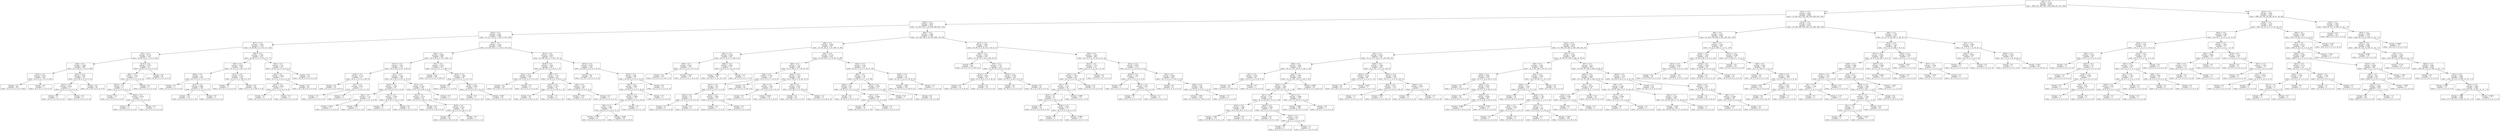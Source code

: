 digraph Tree {
node [shape=box] ;
0 [label="X[2] <= 0.5\nentropy = 3.169\nsamples = 8708\nvalue = [995, 957, 987, 981, 1000, 968, 935, 927, 958]"] ;
1 [label="X[11] <= 0.5\nentropy = 2.947\nsamples = 6606\nvalue = [0, 893, 823, 945, 308, 920, 894, 891, 932]"] ;
0 -> 1 [labeldistance=2.5, labelangle=45, headlabel="True"] ;
2 [label="X[20] <= 0.5\nentropy = 2.618\nsamples = 3631\nvalue = [0, 465, 437, 0, 43, 644, 606, 643, 793]"] ;
1 -> 2 ;
3 [label="X[23] <= 0.5\nentropy = 2.251\nsamples = 2269\nvalue = [0, 317, 279, 0, 7, 403, 0, 519, 744]"] ;
2 -> 3 ;
4 [label="X[17] <= 0.5\nentropy = 1.504\nsamples = 1175\nvalue = [0, 88, 86, 0, 4, 273, 0, 0, 724]"] ;
3 -> 4 ;
5 [label="X[5] <= 0.5\nentropy = 0.776\nsamples = 763\nvalue = [0, 60, 55, 0, 1, 0, 0, 0, 647]"] ;
4 -> 5 ;
6 [label="X[8] <= 0.5\nentropy = 0.388\nsamples = 696\nvalue = [0, 0, 50, 0, 1, 0, 0, 0, 645]"] ;
5 -> 6 ;
7 [label="X[14] <= 0.5\nentropy = 0.017\nsamples = 642\nvalue = [0, 0, 0, 0, 1, 0, 0, 0, 641]"] ;
6 -> 7 ;
8 [label="entropy = 0.0\nsamples = 641\nvalue = [0, 0, 0, 0, 0, 0, 0, 0, 641]"] ;
7 -> 8 ;
9 [label="entropy = 0.0\nsamples = 1\nvalue = [0, 0, 0, 0, 1, 0, 0, 0, 0]"] ;
7 -> 9 ;
10 [label="X[13] <= 0.5\nentropy = 0.381\nsamples = 54\nvalue = [0, 0, 50, 0, 0, 0, 0, 0, 4]"] ;
6 -> 10 ;
11 [label="X[21] <= 0.5\nentropy = 0.918\nsamples = 6\nvalue = [0, 0, 2, 0, 0, 0, 0, 0, 4]"] ;
10 -> 11 ;
12 [label="entropy = 0.0\nsamples = 4\nvalue = [0, 0, 0, 0, 0, 0, 0, 0, 4]"] ;
11 -> 12 ;
13 [label="entropy = 0.0\nsamples = 2\nvalue = [0, 0, 2, 0, 0, 0, 0, 0, 0]"] ;
11 -> 13 ;
14 [label="entropy = 0.0\nsamples = 48\nvalue = [0, 0, 48, 0, 0, 0, 0, 0, 0]"] ;
10 -> 14 ;
15 [label="X[13] <= 0.5\nentropy = 0.573\nsamples = 67\nvalue = [0, 60, 5, 0, 0, 0, 0, 0, 2]"] ;
5 -> 15 ;
16 [label="X[8] <= 0.5\nentropy = 1.436\nsamples = 9\nvalue = [0, 2, 5, 0, 0, 0, 0, 0, 2]"] ;
15 -> 16 ;
17 [label="X[22] <= 0.5\nentropy = 1.0\nsamples = 4\nvalue = [0, 2, 0, 0, 0, 0, 0, 0, 2]"] ;
16 -> 17 ;
18 [label="entropy = 0.0\nsamples = 1\nvalue = [0, 1, 0, 0, 0, 0, 0, 0, 0]"] ;
17 -> 18 ;
19 [label="X[24] <= 0.5\nentropy = 0.918\nsamples = 3\nvalue = [0, 1, 0, 0, 0, 0, 0, 0, 2]"] ;
17 -> 19 ;
20 [label="entropy = 0.0\nsamples = 2\nvalue = [0, 0, 0, 0, 0, 0, 0, 0, 2]"] ;
19 -> 20 ;
21 [label="entropy = 0.0\nsamples = 1\nvalue = [0, 1, 0, 0, 0, 0, 0, 0, 0]"] ;
19 -> 21 ;
22 [label="entropy = 0.0\nsamples = 5\nvalue = [0, 0, 5, 0, 0, 0, 0, 0, 0]"] ;
16 -> 22 ;
23 [label="entropy = 0.0\nsamples = 58\nvalue = [0, 58, 0, 0, 0, 0, 0, 0, 0]"] ;
15 -> 23 ;
24 [label="X[8] <= 0.5\nentropy = 1.442\nsamples = 412\nvalue = [0, 28, 31, 0, 3, 273, 0, 0, 77]"] ;
4 -> 24 ;
25 [label="X[0] <= 0.5\nentropy = 0.832\nsamples = 347\nvalue = [0, 0, 0, 0, 3, 267, 0, 0, 77]"] ;
24 -> 25 ;
26 [label="X[26] <= 0.5\nentropy = 1.0\nsamples = 154\nvalue = [0, 0, 0, 0, 0, 77, 0, 0, 77]"] ;
25 -> 26 ;
27 [label="entropy = 0.0\nsamples = 4\nvalue = [0, 0, 0, 0, 0, 4, 0, 0, 0]"] ;
26 -> 27 ;
28 [label="X[13] <= 0.5\nentropy = 0.999\nsamples = 150\nvalue = [0, 0, 0, 0, 0, 73, 0, 0, 77]"] ;
26 -> 28 ;
29 [label="entropy = 1.0\nsamples = 147\nvalue = [0, 0, 0, 0, 0, 73, 0, 0, 74]"] ;
28 -> 29 ;
30 [label="entropy = 0.0\nsamples = 3\nvalue = [0, 0, 0, 0, 0, 0, 0, 0, 3]"] ;
28 -> 30 ;
31 [label="X[13] <= 0.5\nentropy = 0.116\nsamples = 193\nvalue = [0, 0, 0, 0, 3, 190, 0, 0, 0]"] ;
25 -> 31 ;
32 [label="entropy = 0.0\nsamples = 3\nvalue = [0, 0, 0, 0, 3, 0, 0, 0, 0]"] ;
31 -> 32 ;
33 [label="entropy = 0.0\nsamples = 190\nvalue = [0, 0, 0, 0, 0, 190, 0, 0, 0]"] ;
31 -> 33 ;
34 [label="X[5] <= 0.5\nentropy = 1.35\nsamples = 65\nvalue = [0, 28, 31, 0, 0, 6, 0, 0, 0]"] ;
24 -> 34 ;
35 [label="X[4] <= 0.5\nentropy = 0.639\nsamples = 37\nvalue = [0, 0, 31, 0, 0, 6, 0, 0, 0]"] ;
34 -> 35 ;
36 [label="X[10] <= 0.5\nentropy = 0.918\nsamples = 9\nvalue = [0, 0, 3, 0, 0, 6, 0, 0, 0]"] ;
35 -> 36 ;
37 [label="entropy = 0.0\nsamples = 6\nvalue = [0, 0, 0, 0, 0, 6, 0, 0, 0]"] ;
36 -> 37 ;
38 [label="entropy = 0.0\nsamples = 3\nvalue = [0, 0, 3, 0, 0, 0, 0, 0, 0]"] ;
36 -> 38 ;
39 [label="entropy = 0.0\nsamples = 28\nvalue = [0, 0, 28, 0, 0, 0, 0, 0, 0]"] ;
35 -> 39 ;
40 [label="entropy = 0.0\nsamples = 28\nvalue = [0, 28, 0, 0, 0, 0, 0, 0, 0]"] ;
34 -> 40 ;
41 [label="X[5] <= 0.5\nentropy = 1.918\nsamples = 1094\nvalue = [0, 229, 193, 0, 3, 130, 0, 519, 20]"] ;
3 -> 41 ;
42 [label="X[6] <= 0.5\nentropy = 0.986\nsamples = 582\nvalue = [0, 0, 26, 0, 0, 74, 0, 465, 17]"] ;
41 -> 42 ;
43 [label="X[17] <= 0.5\nentropy = 1.451\nsamples = 175\nvalue = [0, 0, 26, 0, 0, 67, 0, 82, 0]"] ;
42 -> 43 ;
44 [label="X[16] <= 0.5\nentropy = 0.112\nsamples = 67\nvalue = [0, 0, 1, 0, 0, 0, 0, 66, 0]"] ;
43 -> 44 ;
45 [label="entropy = 0.0\nsamples = 63\nvalue = [0, 0, 0, 0, 0, 0, 0, 63, 0]"] ;
44 -> 45 ;
46 [label="X[1] <= 0.5\nentropy = 0.811\nsamples = 4\nvalue = [0, 0, 1, 0, 0, 0, 0, 3, 0]"] ;
44 -> 46 ;
47 [label="entropy = 0.0\nsamples = 1\nvalue = [0, 0, 1, 0, 0, 0, 0, 0, 0]"] ;
46 -> 47 ;
48 [label="entropy = 0.0\nsamples = 3\nvalue = [0, 0, 0, 0, 0, 0, 0, 3, 0]"] ;
46 -> 48 ;
49 [label="X[7] <= 0.5\nentropy = 1.324\nsamples = 108\nvalue = [0, 0, 25, 0, 0, 67, 0, 16, 0]"] ;
43 -> 49 ;
50 [label="X[19] <= 0.5\nentropy = 1.225\nsamples = 40\nvalue = [0, 0, 25, 0, 0, 3, 0, 12, 0]"] ;
49 -> 50 ;
51 [label="X[9] <= 0.5\nentropy = 1.14\nsamples = 13\nvalue = [0, 0, 1, 0, 0, 3, 0, 9, 0]"] ;
50 -> 51 ;
52 [label="entropy = 0.918\nsamples = 9\nvalue = [0, 0, 0, 0, 0, 3, 0, 6, 0]"] ;
51 -> 52 ;
53 [label="entropy = 0.811\nsamples = 4\nvalue = [0, 0, 1, 0, 0, 0, 0, 3, 0]"] ;
51 -> 53 ;
54 [label="X[1] <= 0.5\nentropy = 0.503\nsamples = 27\nvalue = [0, 0, 24, 0, 0, 0, 0, 3, 0]"] ;
50 -> 54 ;
55 [label="entropy = 1.0\nsamples = 6\nvalue = [0, 0, 3, 0, 0, 0, 0, 3, 0]"] ;
54 -> 55 ;
56 [label="entropy = 0.0\nsamples = 21\nvalue = [0, 0, 21, 0, 0, 0, 0, 0, 0]"] ;
54 -> 56 ;
57 [label="X[1] <= 0.5\nentropy = 0.323\nsamples = 68\nvalue = [0, 0, 0, 0, 0, 64, 0, 4, 0]"] ;
49 -> 57 ;
58 [label="X[3] <= 0.5\nentropy = 0.115\nsamples = 65\nvalue = [0, 0, 0, 0, 0, 64, 0, 1, 0]"] ;
57 -> 58 ;
59 [label="entropy = 0.0\nsamples = 36\nvalue = [0, 0, 0, 0, 0, 36, 0, 0, 0]"] ;
58 -> 59 ;
60 [label="X[25] <= 0.5\nentropy = 0.216\nsamples = 29\nvalue = [0, 0, 0, 0, 0, 28, 0, 1, 0]"] ;
58 -> 60 ;
61 [label="entropy = 0.0\nsamples = 28\nvalue = [0, 0, 0, 0, 0, 28, 0, 0, 0]"] ;
60 -> 61 ;
62 [label="entropy = 0.0\nsamples = 1\nvalue = [0, 0, 0, 0, 0, 0, 0, 1, 0]"] ;
60 -> 62 ;
63 [label="entropy = 0.0\nsamples = 3\nvalue = [0, 0, 0, 0, 0, 0, 0, 3, 0]"] ;
57 -> 63 ;
64 [label="X[1] <= 0.5\nentropy = 0.375\nsamples = 407\nvalue = [0, 0, 0, 0, 0, 7, 0, 383, 17]"] ;
42 -> 64 ;
65 [label="entropy = 0.0\nsamples = 369\nvalue = [0, 0, 0, 0, 0, 0, 0, 369, 0]"] ;
64 -> 65 ;
66 [label="X[16] <= 0.5\nentropy = 1.499\nsamples = 38\nvalue = [0, 0, 0, 0, 0, 7, 0, 14, 17]"] ;
64 -> 66 ;
67 [label="entropy = 0.0\nsamples = 7\nvalue = [0, 0, 0, 0, 0, 7, 0, 0, 0]"] ;
66 -> 67 ;
68 [label="X[26] <= 0.5\nentropy = 0.993\nsamples = 31\nvalue = [0, 0, 0, 0, 0, 0, 0, 14, 17]"] ;
66 -> 68 ;
69 [label="entropy = 0.0\nsamples = 3\nvalue = [0, 0, 0, 0, 0, 0, 0, 3, 0]"] ;
68 -> 69 ;
70 [label="entropy = 0.967\nsamples = 28\nvalue = [0, 0, 0, 0, 0, 0, 0, 11, 17]"] ;
68 -> 70 ;
71 [label="X[12] <= 0.5\nentropy = 1.825\nsamples = 512\nvalue = [0, 229, 167, 0, 3, 56, 0, 54, 3]"] ;
41 -> 71 ;
72 [label="X[18] <= 0.5\nentropy = 1.349\nsamples = 250\nvalue = [0, 20, 167, 0, 3, 56, 0, 1, 3]"] ;
71 -> 72 ;
73 [label="X[14] <= 0.5\nentropy = 0.128\nsamples = 170\nvalue = [0, 0, 167, 0, 3, 0, 0, 0, 0]"] ;
72 -> 73 ;
74 [label="entropy = 0.0\nsamples = 167\nvalue = [0, 0, 167, 0, 0, 0, 0, 0, 0]"] ;
73 -> 74 ;
75 [label="entropy = 0.0\nsamples = 3\nvalue = [0, 0, 0, 0, 3, 0, 0, 0, 0]"] ;
73 -> 75 ;
76 [label="X[8] <= 0.5\nentropy = 1.117\nsamples = 80\nvalue = [0, 20, 0, 0, 0, 56, 0, 1, 3]"] ;
72 -> 76 ;
77 [label="X[15] <= 0.5\nentropy = 0.274\nsamples = 52\nvalue = [0, 1, 0, 0, 0, 50, 0, 1, 0]"] ;
76 -> 77 ;
78 [label="entropy = 0.0\nsamples = 50\nvalue = [0, 0, 0, 0, 0, 50, 0, 0, 0]"] ;
77 -> 78 ;
79 [label="entropy = 1.0\nsamples = 2\nvalue = [0, 1, 0, 0, 0, 0, 0, 1, 0]"] ;
77 -> 79 ;
80 [label="X[9] <= 0.5\nentropy = 1.201\nsamples = 28\nvalue = [0, 19, 0, 0, 0, 6, 0, 0, 3]"] ;
76 -> 80 ;
81 [label="entropy = 0.795\nsamples = 25\nvalue = [0, 19, 0, 0, 0, 6, 0, 0, 0]"] ;
80 -> 81 ;
82 [label="entropy = 0.0\nsamples = 3\nvalue = [0, 0, 0, 0, 0, 0, 0, 0, 3]"] ;
80 -> 82 ;
83 [label="X[19] <= 0.5\nentropy = 0.726\nsamples = 262\nvalue = [0, 209, 0, 0, 0, 0, 0, 53, 0]"] ;
71 -> 83 ;
84 [label="entropy = 0.0\nsamples = 167\nvalue = [0, 167, 0, 0, 0, 0, 0, 0, 0]"] ;
83 -> 84 ;
85 [label="X[15] <= 0.5\nentropy = 0.99\nsamples = 95\nvalue = [0, 42, 0, 0, 0, 0, 0, 53, 0]"] ;
83 -> 85 ;
86 [label="X[0] <= 0.5\nentropy = 0.987\nsamples = 74\nvalue = [0, 42, 0, 0, 0, 0, 0, 32, 0]"] ;
85 -> 86 ;
87 [label="X[25] <= 0.5\nentropy = 0.993\nsamples = 71\nvalue = [0, 39, 0, 0, 0, 0, 0, 32, 0]"] ;
86 -> 87 ;
88 [label="X[6] <= 0.5\nentropy = 0.991\nsamples = 70\nvalue = [0, 39, 0, 0, 0, 0, 0, 31, 0]"] ;
87 -> 88 ;
89 [label="entropy = 0.918\nsamples = 6\nvalue = [0, 4, 0, 0, 0, 0, 0, 2, 0]"] ;
88 -> 89 ;
90 [label="entropy = 0.994\nsamples = 64\nvalue = [0, 35, 0, 0, 0, 0, 0, 29, 0]"] ;
88 -> 90 ;
91 [label="entropy = 0.0\nsamples = 1\nvalue = [0, 0, 0, 0, 0, 0, 0, 1, 0]"] ;
87 -> 91 ;
92 [label="entropy = 0.0\nsamples = 3\nvalue = [0, 3, 0, 0, 0, 0, 0, 0, 0]"] ;
86 -> 92 ;
93 [label="entropy = 0.0\nsamples = 21\nvalue = [0, 0, 0, 0, 0, 0, 0, 21, 0]"] ;
85 -> 93 ;
94 [label="X[0] <= 0.5\nentropy = 2.296\nsamples = 1362\nvalue = [0, 148, 158, 0, 36, 241, 606, 124, 49]"] ;
2 -> 94 ;
95 [label="X[9] <= 0.5\nentropy = 1.848\nsamples = 821\nvalue = [0, 59, 125, 0, 0, 27, 488, 73, 49]"] ;
94 -> 95 ;
96 [label="X[21] <= 0.5\nentropy = 0.206\nsamples = 403\nvalue = [0, 0, 0, 0, 0, 13, 390, 0, 0]"] ;
95 -> 96 ;
97 [label="X[6] <= 0.5\nentropy = 0.027\nsamples = 372\nvalue = [0, 0, 0, 0, 0, 1, 371, 0, 0]"] ;
96 -> 97 ;
98 [label="entropy = 0.0\nsamples = 337\nvalue = [0, 0, 0, 0, 0, 0, 337, 0, 0]"] ;
97 -> 98 ;
99 [label="entropy = 0.187\nsamples = 35\nvalue = [0, 0, 0, 0, 0, 1, 34, 0, 0]"] ;
97 -> 99 ;
100 [label="X[26] <= 0.5\nentropy = 0.963\nsamples = 31\nvalue = [0, 0, 0, 0, 0, 12, 19, 0, 0]"] ;
96 -> 100 ;
101 [label="entropy = 0.985\nsamples = 28\nvalue = [0, 0, 0, 0, 0, 12, 16, 0, 0]"] ;
100 -> 101 ;
102 [label="entropy = 0.0\nsamples = 3\nvalue = [0, 0, 0, 0, 0, 0, 3, 0, 0]"] ;
100 -> 102 ;
103 [label="X[5] <= 0.5\nentropy = 2.376\nsamples = 418\nvalue = [0, 59, 125, 0, 0, 14, 98, 73, 49]"] ;
95 -> 103 ;
104 [label="X[8] <= 0.5\nentropy = 1.727\nsamples = 206\nvalue = [0, 0, 108, 0, 0, 7, 59, 22, 10]"] ;
103 -> 104 ;
105 [label="X[6] <= 0.5\nentropy = 1.709\nsamples = 42\nvalue = [0, 0, 0, 0, 0, 7, 23, 6, 6]"] ;
104 -> 105 ;
106 [label="X[17] <= 0.5\nentropy = 1.94\nsamples = 22\nvalue = [0, 0, 0, 0, 0, 7, 3, 6, 6]"] ;
105 -> 106 ;
107 [label="X[22] <= 0.5\nentropy = 1.0\nsamples = 12\nvalue = [0, 0, 0, 0, 0, 0, 0, 6, 6]"] ;
106 -> 107 ;
108 [label="entropy = 0.0\nsamples = 6\nvalue = [0, 0, 0, 0, 0, 0, 0, 6, 0]"] ;
107 -> 108 ;
109 [label="entropy = 0.0\nsamples = 6\nvalue = [0, 0, 0, 0, 0, 0, 0, 0, 6]"] ;
107 -> 109 ;
110 [label="X[23] <= 0.5\nentropy = 0.881\nsamples = 10\nvalue = [0, 0, 0, 0, 0, 7, 3, 0, 0]"] ;
106 -> 110 ;
111 [label="entropy = 0.0\nsamples = 7\nvalue = [0, 0, 0, 0, 0, 7, 0, 0, 0]"] ;
110 -> 111 ;
112 [label="entropy = 0.0\nsamples = 3\nvalue = [0, 0, 0, 0, 0, 0, 3, 0, 0]"] ;
110 -> 112 ;
113 [label="entropy = 0.0\nsamples = 20\nvalue = [0, 0, 0, 0, 0, 0, 20, 0, 0]"] ;
105 -> 113 ;
114 [label="X[12] <= 0.5\nentropy = 1.335\nsamples = 164\nvalue = [0, 0, 108, 0, 0, 0, 36, 16, 4]"] ;
104 -> 114 ;
115 [label="X[4] <= 0.5\nentropy = 1.391\nsamples = 29\nvalue = [0, 0, 9, 0, 0, 0, 0, 16, 4]"] ;
114 -> 115 ;
116 [label="entropy = 0.0\nsamples = 4\nvalue = [0, 0, 0, 0, 0, 0, 0, 0, 4]"] ;
115 -> 116 ;
117 [label="entropy = 0.943\nsamples = 25\nvalue = [0, 0, 9, 0, 0, 0, 0, 16, 0]"] ;
115 -> 117 ;
118 [label="X[3] <= 0.5\nentropy = 0.837\nsamples = 135\nvalue = [0, 0, 99, 0, 0, 0, 36, 0, 0]"] ;
114 -> 118 ;
119 [label="entropy = 0.0\nsamples = 64\nvalue = [0, 0, 64, 0, 0, 0, 0, 0, 0]"] ;
118 -> 119 ;
120 [label="entropy = 1.0\nsamples = 71\nvalue = [0, 0, 35, 0, 0, 0, 36, 0, 0]"] ;
118 -> 120 ;
121 [label="X[16] <= 0.5\nentropy = 2.361\nsamples = 212\nvalue = [0, 59, 17, 0, 0, 7, 39, 51, 39]"] ;
103 -> 121 ;
122 [label="X[8] <= 0.5\nentropy = 1.34\nsamples = 75\nvalue = [0, 29, 0, 0, 0, 7, 0, 0, 39]"] ;
121 -> 122 ;
123 [label="X[26] <= 0.5\nentropy = 0.91\nsamples = 43\nvalue = [0, 29, 0, 0, 0, 0, 0, 0, 14]"] ;
122 -> 123 ;
124 [label="entropy = 0.0\nsamples = 16\nvalue = [0, 16, 0, 0, 0, 0, 0, 0, 0]"] ;
123 -> 124 ;
125 [label="X[7] <= 0.5\nentropy = 0.999\nsamples = 27\nvalue = [0, 13, 0, 0, 0, 0, 0, 0, 14]"] ;
123 -> 125 ;
126 [label="entropy = 0.0\nsamples = 14\nvalue = [0, 0, 0, 0, 0, 0, 0, 0, 14]"] ;
125 -> 126 ;
127 [label="entropy = 0.0\nsamples = 13\nvalue = [0, 13, 0, 0, 0, 0, 0, 0, 0]"] ;
125 -> 127 ;
128 [label="X[13] <= 0.5\nentropy = 0.758\nsamples = 32\nvalue = [0, 0, 0, 0, 0, 7, 0, 0, 25]"] ;
122 -> 128 ;
129 [label="entropy = 0.0\nsamples = 7\nvalue = [0, 0, 0, 0, 0, 7, 0, 0, 0]"] ;
128 -> 129 ;
130 [label="entropy = 0.0\nsamples = 25\nvalue = [0, 0, 0, 0, 0, 0, 0, 0, 25]"] ;
128 -> 130 ;
131 [label="X[25] <= 0.5\nentropy = 1.9\nsamples = 137\nvalue = [0, 30, 17, 0, 0, 0, 39, 51, 0]"] ;
121 -> 131 ;
132 [label="entropy = 1.892\nsamples = 136\nvalue = [0, 30, 16, 0, 0, 0, 39, 51, 0]"] ;
131 -> 132 ;
133 [label="entropy = 0.0\nsamples = 1\nvalue = [0, 0, 1, 0, 0, 0, 0, 0, 0]"] ;
131 -> 133 ;
134 [label="X[17] <= 0.5\nentropy = 2.264\nsamples = 541\nvalue = [0, 89, 33, 0, 36, 214, 118, 51, 0]"] ;
94 -> 134 ;
135 [label="X[8] <= 0.5\nentropy = 1.979\nsamples = 255\nvalue = [0, 76, 16, 0, 24, 0, 109, 30, 0]"] ;
134 -> 135 ;
136 [label="entropy = 0.0\nsamples = 109\nvalue = [0, 0, 0, 0, 0, 0, 109, 0, 0]"] ;
135 -> 136 ;
137 [label="X[5] <= 0.5\nentropy = 1.737\nsamples = 146\nvalue = [0, 76, 16, 0, 24, 0, 0, 30, 0]"] ;
135 -> 137 ;
138 [label="X[12] <= 0.5\nentropy = 0.932\nsamples = 46\nvalue = [0, 0, 16, 0, 0, 0, 0, 30, 0]"] ;
137 -> 138 ;
139 [label="entropy = 0.0\nsamples = 30\nvalue = [0, 0, 0, 0, 0, 0, 0, 30, 0]"] ;
138 -> 139 ;
140 [label="entropy = 0.0\nsamples = 16\nvalue = [0, 0, 16, 0, 0, 0, 0, 0, 0]"] ;
138 -> 140 ;
141 [label="X[14] <= 0.5\nentropy = 0.795\nsamples = 100\nvalue = [0, 76, 0, 0, 24, 0, 0, 0, 0]"] ;
137 -> 141 ;
142 [label="entropy = 0.0\nsamples = 76\nvalue = [0, 76, 0, 0, 0, 0, 0, 0, 0]"] ;
141 -> 142 ;
143 [label="entropy = 0.0\nsamples = 24\nvalue = [0, 0, 0, 0, 24, 0, 0, 0, 0]"] ;
141 -> 143 ;
144 [label="X[8] <= 0.5\nentropy = 1.383\nsamples = 286\nvalue = [0, 13, 17, 0, 12, 214, 9, 21, 0]"] ;
134 -> 144 ;
145 [label="X[14] <= 0.5\nentropy = 1.733\nsamples = 74\nvalue = [0, 0, 0, 0, 10, 36, 7, 21, 0]"] ;
144 -> 145 ;
146 [label="X[5] <= 0.5\nentropy = 1.344\nsamples = 64\nvalue = [0, 0, 0, 0, 0, 36, 7, 21, 0]"] ;
145 -> 146 ;
147 [label="X[3] <= 0.5\nentropy = 1.135\nsamples = 50\nvalue = [0, 0, 0, 0, 0, 36, 7, 7, 0]"] ;
146 -> 147 ;
148 [label="X[23] <= 0.5\nentropy = 0.7\nsamples = 37\nvalue = [0, 0, 0, 0, 0, 30, 0, 7, 0]"] ;
147 -> 148 ;
149 [label="entropy = 0.0\nsamples = 20\nvalue = [0, 0, 0, 0, 0, 20, 0, 0, 0]"] ;
148 -> 149 ;
150 [label="X[26] <= 0.5\nentropy = 0.977\nsamples = 17\nvalue = [0, 0, 0, 0, 0, 10, 0, 7, 0]"] ;
148 -> 150 ;
151 [label="entropy = 0.0\nsamples = 4\nvalue = [0, 0, 0, 0, 0, 4, 0, 0, 0]"] ;
150 -> 151 ;
152 [label="entropy = 0.996\nsamples = 13\nvalue = [0, 0, 0, 0, 0, 6, 0, 7, 0]"] ;
150 -> 152 ;
153 [label="entropy = 0.996\nsamples = 13\nvalue = [0, 0, 0, 0, 0, 6, 7, 0, 0]"] ;
147 -> 153 ;
154 [label="entropy = 0.0\nsamples = 14\nvalue = [0, 0, 0, 0, 0, 0, 0, 14, 0]"] ;
146 -> 154 ;
155 [label="entropy = 0.0\nsamples = 10\nvalue = [0, 0, 0, 0, 10, 0, 0, 0, 0]"] ;
145 -> 155 ;
156 [label="X[13] <= 0.5\nentropy = 0.878\nsamples = 212\nvalue = [0, 13, 17, 0, 2, 178, 2, 0, 0]"] ;
144 -> 156 ;
157 [label="X[25] <= 0.5\nentropy = 1.557\nsamples = 7\nvalue = [0, 0, 3, 0, 2, 0, 2, 0, 0]"] ;
156 -> 157 ;
158 [label="entropy = 0.0\nsamples = 2\nvalue = [0, 0, 0, 0, 2, 0, 0, 0, 0]"] ;
157 -> 158 ;
159 [label="X[12] <= 0.5\nentropy = 0.971\nsamples = 5\nvalue = [0, 0, 3, 0, 0, 0, 2, 0, 0]"] ;
157 -> 159 ;
160 [label="entropy = 0.0\nsamples = 1\nvalue = [0, 0, 1, 0, 0, 0, 0, 0, 0]"] ;
159 -> 160 ;
161 [label="entropy = 1.0\nsamples = 4\nvalue = [0, 0, 2, 0, 0, 0, 2, 0, 0]"] ;
159 -> 161 ;
162 [label="X[5] <= 0.5\nentropy = 0.694\nsamples = 205\nvalue = [0, 13, 14, 0, 0, 178, 0, 0, 0]"] ;
156 -> 162 ;
163 [label="entropy = 0.0\nsamples = 41\nvalue = [0, 0, 0, 0, 0, 41, 0, 0, 0]"] ;
162 -> 163 ;
164 [label="X[24] <= 0.5\nentropy = 0.81\nsamples = 164\nvalue = [0, 13, 14, 0, 0, 137, 0, 0, 0]"] ;
162 -> 164 ;
165 [label="entropy = 0.796\nsamples = 162\nvalue = [0, 13, 13, 0, 0, 136, 0, 0, 0]"] ;
164 -> 165 ;
166 [label="entropy = 1.0\nsamples = 2\nvalue = [0, 0, 1, 0, 0, 1, 0, 0, 0]"] ;
164 -> 166 ;
167 [label="X[14] <= 0.5\nentropy = 2.771\nsamples = 2975\nvalue = [0, 428, 386, 945, 265, 276, 288, 248, 139]"] ;
1 -> 167 ;
168 [label="X[6] <= 0.5\nentropy = 2.551\nsamples = 2565\nvalue = [0, 418, 374, 909, 0, 265, 240, 223, 136]"] ;
167 -> 168 ;
169 [label="X[12] <= 0.5\nentropy = 2.554\nsamples = 2013\nvalue = [0, 396, 374, 529, 0, 264, 240, 192, 18]"] ;
168 -> 169 ;
170 [label="X[4] <= 0.5\nentropy = 2.225\nsamples = 746\nvalue = [0, 41, 277, 145, 0, 0, 159, 106, 18]"] ;
169 -> 170 ;
171 [label="X[8] <= 0.5\nentropy = 1.994\nsamples = 562\nvalue = [0, 41, 219, 138, 0, 0, 144, 2, 18]"] ;
170 -> 171 ;
172 [label="X[1] <= 0.5\nentropy = 0.197\nsamples = 98\nvalue = [0, 0, 0, 3, 0, 0, 95, 0, 0]"] ;
171 -> 172 ;
173 [label="entropy = 0.0\nsamples = 95\nvalue = [0, 0, 0, 0, 0, 0, 95, 0, 0]"] ;
172 -> 173 ;
174 [label="entropy = 0.0\nsamples = 3\nvalue = [0, 0, 0, 3, 0, 0, 0, 0, 0]"] ;
172 -> 174 ;
175 [label="X[22] <= 0.5\nentropy = 1.897\nsamples = 464\nvalue = [0, 41, 219, 135, 0, 0, 49, 2, 18]"] ;
171 -> 175 ;
176 [label="X[16] <= 0.5\nentropy = 1.546\nsamples = 400\nvalue = [0, 5, 219, 135, 0, 0, 21, 2, 18]"] ;
175 -> 176 ;
177 [label="X[1] <= 0.5\nentropy = 1.755\nsamples = 213\nvalue = [0, 5, 122, 45, 0, 0, 21, 2, 18]"] ;
176 -> 177 ;
178 [label="X[19] <= 0.5\nentropy = 1.584\nsamples = 195\nvalue = [0, 5, 119, 44, 0, 0, 21, 2, 4]"] ;
177 -> 178 ;
179 [label="entropy = 1.687\nsamples = 173\nvalue = [0, 5, 97, 44, 0, 0, 21, 2, 4]"] ;
178 -> 179 ;
180 [label="entropy = 0.0\nsamples = 22\nvalue = [0, 0, 22, 0, 0, 0, 0, 0, 0]"] ;
178 -> 180 ;
181 [label="X[24] <= 0.5\nentropy = 0.944\nsamples = 18\nvalue = [0, 0, 3, 1, 0, 0, 0, 0, 14]"] ;
177 -> 181 ;
182 [label="entropy = 0.0\nsamples = 14\nvalue = [0, 0, 0, 0, 0, 0, 0, 0, 14]"] ;
181 -> 182 ;
183 [label="X[23] <= 0.5\nentropy = 0.811\nsamples = 4\nvalue = [0, 0, 3, 1, 0, 0, 0, 0, 0]"] ;
181 -> 183 ;
184 [label="entropy = 0.0\nsamples = 2\nvalue = [0, 0, 2, 0, 0, 0, 0, 0, 0]"] ;
183 -> 184 ;
185 [label="entropy = 1.0\nsamples = 2\nvalue = [0, 0, 1, 1, 0, 0, 0, 0, 0]"] ;
183 -> 185 ;
186 [label="X[3] <= 0.5\nentropy = 0.999\nsamples = 187\nvalue = [0, 0, 97, 90, 0, 0, 0, 0, 0]"] ;
176 -> 186 ;
187 [label="entropy = 0.996\nsamples = 180\nvalue = [0, 0, 97, 83, 0, 0, 0, 0, 0]"] ;
186 -> 187 ;
188 [label="entropy = 0.0\nsamples = 7\nvalue = [0, 0, 0, 7, 0, 0, 0, 0, 0]"] ;
186 -> 188 ;
189 [label="entropy = 0.989\nsamples = 64\nvalue = [0, 36, 0, 0, 0, 0, 28, 0, 0]"] ;
175 -> 189 ;
190 [label="X[20] <= 0.5\nentropy = 1.465\nsamples = 184\nvalue = [0, 0, 58, 7, 0, 0, 15, 104, 0]"] ;
170 -> 190 ;
191 [label="X[24] <= 0.5\nentropy = 0.126\nsamples = 58\nvalue = [0, 0, 57, 0, 0, 0, 0, 1, 0]"] ;
190 -> 191 ;
192 [label="entropy = 0.0\nsamples = 55\nvalue = [0, 0, 55, 0, 0, 0, 0, 0, 0]"] ;
191 -> 192 ;
193 [label="entropy = 0.918\nsamples = 3\nvalue = [0, 0, 2, 0, 0, 0, 0, 1, 0]"] ;
191 -> 193 ;
194 [label="X[21] <= 0.5\nentropy = 0.89\nsamples = 126\nvalue = [0, 0, 1, 7, 0, 0, 15, 103, 0]"] ;
190 -> 194 ;
195 [label="X[26] <= 0.5\nentropy = 0.737\nsamples = 119\nvalue = [0, 0, 1, 6, 0, 0, 9, 103, 0]"] ;
194 -> 195 ;
196 [label="entropy = 1.0\nsamples = 2\nvalue = [0, 0, 1, 0, 0, 0, 0, 1, 0]"] ;
195 -> 196 ;
197 [label="entropy = 0.677\nsamples = 117\nvalue = [0, 0, 0, 6, 0, 0, 9, 102, 0]"] ;
195 -> 197 ;
198 [label="X[24] <= 0.5\nentropy = 0.592\nsamples = 7\nvalue = [0, 0, 0, 1, 0, 0, 6, 0, 0]"] ;
194 -> 198 ;
199 [label="entropy = 0.0\nsamples = 6\nvalue = [0, 0, 0, 0, 0, 0, 6, 0, 0]"] ;
198 -> 199 ;
200 [label="entropy = 0.0\nsamples = 1\nvalue = [0, 0, 0, 1, 0, 0, 0, 0, 0]"] ;
198 -> 200 ;
201 [label="X[23] <= 0.5\nentropy = 2.309\nsamples = 1267\nvalue = [0, 355, 97, 384, 0, 264, 81, 86, 0]"] ;
169 -> 201 ;
202 [label="X[8] <= 0.5\nentropy = 1.816\nsamples = 308\nvalue = [0, 0, 44, 148, 0, 59, 57, 0, 0]"] ;
201 -> 202 ;
203 [label="X[22] <= 0.5\nentropy = 0.983\nsamples = 137\nvalue = [0, 0, 0, 79, 0, 58, 0, 0, 0]"] ;
202 -> 203 ;
204 [label="entropy = 0.0\nsamples = 22\nvalue = [0, 0, 0, 0, 0, 22, 0, 0, 0]"] ;
203 -> 204 ;
205 [label="X[26] <= 0.5\nentropy = 0.897\nsamples = 115\nvalue = [0, 0, 0, 79, 0, 36, 0, 0, 0]"] ;
203 -> 205 ;
206 [label="entropy = 0.0\nsamples = 29\nvalue = [0, 0, 0, 29, 0, 0, 0, 0, 0]"] ;
205 -> 206 ;
207 [label="X[20] <= 0.5\nentropy = 0.981\nsamples = 86\nvalue = [0, 0, 0, 50, 0, 36, 0, 0, 0]"] ;
205 -> 207 ;
208 [label="entropy = 0.985\nsamples = 77\nvalue = [0, 0, 0, 44, 0, 33, 0, 0, 0]"] ;
207 -> 208 ;
209 [label="entropy = 0.918\nsamples = 9\nvalue = [0, 0, 0, 6, 0, 3, 0, 0, 0]"] ;
207 -> 209 ;
210 [label="X[4] <= 0.5\nentropy = 1.604\nsamples = 171\nvalue = [0, 0, 44, 69, 0, 1, 57, 0, 0]"] ;
202 -> 210 ;
211 [label="X[20] <= 0.5\nentropy = 1.314\nsamples = 135\nvalue = [0, 0, 8, 69, 0, 1, 57, 0, 0]"] ;
210 -> 211 ;
212 [label="entropy = 0.0\nsamples = 28\nvalue = [0, 0, 0, 28, 0, 0, 0, 0, 0]"] ;
211 -> 212 ;
213 [label="X[26] <= 0.5\nentropy = 1.357\nsamples = 107\nvalue = [0, 0, 8, 41, 0, 1, 57, 0, 0]"] ;
211 -> 213 ;
214 [label="X[0] <= 0.5\nentropy = 0.918\nsamples = 3\nvalue = [0, 0, 0, 0, 0, 1, 2, 0, 0]"] ;
213 -> 214 ;
215 [label="entropy = 0.0\nsamples = 1\nvalue = [0, 0, 0, 0, 0, 1, 0, 0, 0]"] ;
214 -> 215 ;
216 [label="entropy = 0.0\nsamples = 2\nvalue = [0, 0, 0, 0, 0, 0, 2, 0, 0]"] ;
214 -> 216 ;
217 [label="X[3] <= 0.5\nentropy = 1.3\nsamples = 104\nvalue = [0, 0, 8, 41, 0, 0, 55, 0, 0]"] ;
213 -> 217 ;
218 [label="entropy = 0.0\nsamples = 2\nvalue = [0, 0, 2, 0, 0, 0, 0, 0, 0]"] ;
217 -> 218 ;
219 [label="entropy = 1.249\nsamples = 102\nvalue = [0, 0, 6, 41, 0, 0, 55, 0, 0]"] ;
217 -> 219 ;
220 [label="entropy = 0.0\nsamples = 36\nvalue = [0, 0, 36, 0, 0, 0, 0, 0, 0]"] ;
210 -> 220 ;
221 [label="X[7] <= 0.5\nentropy = 2.18\nsamples = 959\nvalue = [0, 355, 53, 236, 0, 205, 24, 86, 0]"] ;
201 -> 221 ;
222 [label="X[20] <= 0.5\nentropy = 2.294\nsamples = 642\nvalue = [0, 121, 53, 198, 0, 184, 24, 62, 0]"] ;
221 -> 222 ;
223 [label="X[1] <= 0.5\nentropy = 0.974\nsamples = 44\nvalue = [0, 3, 0, 34, 0, 7, 0, 0, 0]"] ;
222 -> 223 ;
224 [label="X[16] <= 0.5\nentropy = 0.881\nsamples = 10\nvalue = [0, 3, 0, 0, 0, 7, 0, 0, 0]"] ;
223 -> 224 ;
225 [label="entropy = 0.0\nsamples = 7\nvalue = [0, 0, 0, 0, 0, 7, 0, 0, 0]"] ;
224 -> 225 ;
226 [label="entropy = 0.0\nsamples = 3\nvalue = [0, 3, 0, 0, 0, 0, 0, 0, 0]"] ;
224 -> 226 ;
227 [label="entropy = 0.0\nsamples = 34\nvalue = [0, 0, 0, 34, 0, 0, 0, 0, 0]"] ;
223 -> 227 ;
228 [label="X[5] <= 0.5\nentropy = 2.329\nsamples = 598\nvalue = [0, 118, 53, 164, 0, 177, 24, 62, 0]"] ;
222 -> 228 ;
229 [label="X[17] <= 0.5\nentropy = 0.684\nsamples = 11\nvalue = [0, 0, 9, 0, 0, 0, 2, 0, 0]"] ;
228 -> 229 ;
230 [label="entropy = 0.0\nsamples = 2\nvalue = [0, 0, 0, 0, 0, 0, 2, 0, 0]"] ;
229 -> 230 ;
231 [label="entropy = 0.0\nsamples = 9\nvalue = [0, 0, 9, 0, 0, 0, 0, 0, 0]"] ;
229 -> 231 ;
232 [label="X[25] <= 0.5\nentropy = 2.301\nsamples = 587\nvalue = [0, 118, 44, 164, 0, 177, 22, 62, 0]"] ;
228 -> 232 ;
233 [label="entropy = 2.303\nsamples = 583\nvalue = [0, 116, 44, 162, 0, 177, 22, 62, 0]"] ;
232 -> 233 ;
234 [label="entropy = 1.0\nsamples = 4\nvalue = [0, 2, 0, 2, 0, 0, 0, 0, 0]"] ;
232 -> 234 ;
235 [label="X[25] <= 0.5\nentropy = 1.231\nsamples = 317\nvalue = [0, 234, 0, 38, 0, 21, 0, 24, 0]"] ;
221 -> 235 ;
236 [label="entropy = 0.0\nsamples = 234\nvalue = [0, 234, 0, 0, 0, 0, 0, 0, 0]"] ;
235 -> 236 ;
237 [label="X[20] <= 0.5\nentropy = 1.535\nsamples = 83\nvalue = [0, 0, 0, 38, 0, 21, 0, 24, 0]"] ;
235 -> 237 ;
238 [label="entropy = 1.0\nsamples = 43\nvalue = [0, 0, 0, 0, 0, 21, 0, 22, 0]"] ;
237 -> 238 ;
239 [label="X[0] <= 0.5\nentropy = 0.286\nsamples = 40\nvalue = [0, 0, 0, 38, 0, 0, 0, 2, 0]"] ;
237 -> 239 ;
240 [label="entropy = 0.971\nsamples = 5\nvalue = [0, 0, 0, 3, 0, 0, 0, 2, 0]"] ;
239 -> 240 ;
241 [label="entropy = 0.0\nsamples = 35\nvalue = [0, 0, 0, 35, 0, 0, 0, 0, 0]"] ;
239 -> 241 ;
242 [label="X[4] <= 0.5\nentropy = 1.282\nsamples = 552\nvalue = [0, 22, 0, 380, 0, 1, 0, 31, 118]"] ;
168 -> 242 ;
243 [label="X[24] <= 0.5\nentropy = 1.352\nsamples = 235\nvalue = [0, 22, 0, 99, 0, 0, 0, 0, 114]"] ;
242 -> 243 ;
244 [label="X[13] <= 0.5\nentropy = 0.914\nsamples = 170\nvalue = [0, 0, 0, 56, 0, 0, 0, 0, 114]"] ;
243 -> 244 ;
245 [label="entropy = 0.0\nsamples = 56\nvalue = [0, 0, 0, 56, 0, 0, 0, 0, 0]"] ;
244 -> 245 ;
246 [label="entropy = 0.0\nsamples = 114\nvalue = [0, 0, 0, 0, 0, 0, 0, 0, 114]"] ;
244 -> 246 ;
247 [label="X[16] <= 0.5\nentropy = 0.923\nsamples = 65\nvalue = [0, 22, 0, 43, 0, 0, 0, 0, 0]"] ;
243 -> 247 ;
248 [label="entropy = 0.0\nsamples = 22\nvalue = [0, 22, 0, 0, 0, 0, 0, 0, 0]"] ;
247 -> 248 ;
249 [label="entropy = 0.0\nsamples = 43\nvalue = [0, 0, 0, 43, 0, 0, 0, 0, 0]"] ;
247 -> 249 ;
250 [label="X[17] <= 0.5\nentropy = 0.588\nsamples = 317\nvalue = [0, 0, 0, 281, 0, 1, 0, 31, 4]"] ;
242 -> 250 ;
251 [label="entropy = 0.0\nsamples = 133\nvalue = [0, 0, 0, 133, 0, 0, 0, 0, 0]"] ;
250 -> 251 ;
252 [label="X[0] <= 0.5\nentropy = 0.847\nsamples = 184\nvalue = [0, 0, 0, 148, 0, 1, 0, 31, 4]"] ;
250 -> 252 ;
253 [label="entropy = 0.0\nsamples = 45\nvalue = [0, 0, 0, 45, 0, 0, 0, 0, 0]"] ;
252 -> 253 ;
254 [label="X[19] <= 0.5\nentropy = 1.002\nsamples = 139\nvalue = [0, 0, 0, 103, 0, 1, 0, 31, 4]"] ;
252 -> 254 ;
255 [label="entropy = 0.61\nsamples = 115\nvalue = [0, 0, 0, 102, 0, 0, 0, 9, 4]"] ;
254 -> 255 ;
256 [label="X[21] <= 0.5\nentropy = 0.497\nsamples = 24\nvalue = [0, 0, 0, 1, 0, 1, 0, 22, 0]"] ;
254 -> 256 ;
257 [label="entropy = 0.0\nsamples = 22\nvalue = [0, 0, 0, 0, 0, 0, 0, 22, 0]"] ;
256 -> 257 ;
258 [label="entropy = 1.0\nsamples = 2\nvalue = [0, 0, 0, 1, 0, 1, 0, 0, 0]"] ;
256 -> 258 ;
259 [label="X[6] <= 0.5\nentropy = 1.795\nsamples = 410\nvalue = [0, 10, 12, 36, 265, 11, 48, 25, 3]"] ;
167 -> 259 ;
260 [label="X[18] <= 0.5\nentropy = 1.145\nsamples = 320\nvalue = [0, 9, 12, 25, 258, 5, 9, 0, 2]"] ;
259 -> 260 ;
261 [label="X[15] <= 0.5\nentropy = 0.824\nsamples = 299\nvalue = [0, 0, 8, 24, 256, 2, 9, 0, 0]"] ;
260 -> 261 ;
262 [label="X[26] <= 0.5\nentropy = 0.568\nsamples = 276\nvalue = [0, 0, 6, 6, 253, 2, 9, 0, 0]"] ;
261 -> 262 ;
263 [label="X[19] <= 0.5\nentropy = 1.325\nsamples = 12\nvalue = [0, 0, 6, 1, 0, 0, 5, 0, 0]"] ;
262 -> 263 ;
264 [label="X[1] <= 0.5\nentropy = 1.149\nsamples = 7\nvalue = [0, 0, 1, 1, 0, 0, 5, 0, 0]"] ;
263 -> 264 ;
265 [label="entropy = 0.0\nsamples = 2\nvalue = [0, 0, 0, 0, 0, 0, 2, 0, 0]"] ;
264 -> 265 ;
266 [label="entropy = 1.371\nsamples = 5\nvalue = [0, 0, 1, 1, 0, 0, 3, 0, 0]"] ;
264 -> 266 ;
267 [label="entropy = 0.0\nsamples = 5\nvalue = [0, 0, 5, 0, 0, 0, 0, 0, 0]"] ;
263 -> 267 ;
268 [label="X[3] <= 0.5\nentropy = 0.312\nsamples = 264\nvalue = [0, 0, 0, 5, 253, 2, 4, 0, 0]"] ;
262 -> 268 ;
269 [label="X[23] <= 0.5\nentropy = 0.165\nsamples = 257\nvalue = [0, 0, 0, 3, 252, 1, 1, 0, 0]"] ;
268 -> 269 ;
270 [label="X[7] <= 0.5\nentropy = 1.024\nsamples = 24\nvalue = [0, 0, 0, 3, 19, 1, 1, 0, 0]"] ;
269 -> 270 ;
271 [label="X[1] <= 0.5\nentropy = 1.5\nsamples = 4\nvalue = [0, 0, 0, 0, 2, 1, 1, 0, 0]"] ;
270 -> 271 ;
272 [label="entropy = 0.0\nsamples = 1\nvalue = [0, 0, 0, 0, 0, 0, 1, 0, 0]"] ;
271 -> 272 ;
273 [label="entropy = 0.918\nsamples = 3\nvalue = [0, 0, 0, 0, 2, 1, 0, 0, 0]"] ;
271 -> 273 ;
274 [label="entropy = 0.61\nsamples = 20\nvalue = [0, 0, 0, 3, 17, 0, 0, 0, 0]"] ;
270 -> 274 ;
275 [label="entropy = 0.0\nsamples = 233\nvalue = [0, 0, 0, 0, 233, 0, 0, 0, 0]"] ;
269 -> 275 ;
276 [label="entropy = 1.842\nsamples = 7\nvalue = [0, 0, 0, 2, 1, 1, 3, 0, 0]"] ;
268 -> 276 ;
277 [label="X[19] <= 0.5\nentropy = 0.966\nsamples = 23\nvalue = [0, 0, 2, 18, 3, 0, 0, 0, 0]"] ;
261 -> 277 ;
278 [label="entropy = 0.994\nsamples = 22\nvalue = [0, 0, 2, 17, 3, 0, 0, 0, 0]"] ;
277 -> 278 ;
279 [label="entropy = 0.0\nsamples = 1\nvalue = [0, 0, 0, 1, 0, 0, 0, 0, 0]"] ;
277 -> 279 ;
280 [label="X[23] <= 0.5\nentropy = 2.236\nsamples = 21\nvalue = [0, 9, 4, 1, 2, 3, 0, 0, 2]"] ;
260 -> 280 ;
281 [label="entropy = 0.971\nsamples = 5\nvalue = [0, 0, 0, 0, 2, 3, 0, 0, 0]"] ;
280 -> 281 ;
282 [label="X[7] <= 0.5\nentropy = 1.592\nsamples = 16\nvalue = [0, 9, 4, 1, 0, 0, 0, 0, 2]"] ;
280 -> 282 ;
283 [label="entropy = 1.823\nsamples = 11\nvalue = [0, 4, 4, 1, 0, 0, 0, 0, 2]"] ;
282 -> 283 ;
284 [label="entropy = 0.0\nsamples = 5\nvalue = [0, 5, 0, 0, 0, 0, 0, 0, 0]"] ;
282 -> 284 ;
285 [label="X[1] <= 0.5\nentropy = 2.098\nsamples = 90\nvalue = [0, 1, 0, 11, 7, 6, 39, 25, 1]"] ;
259 -> 285 ;
286 [label="X[16] <= 0.5\nentropy = 0.954\nsamples = 8\nvalue = [0, 0, 0, 0, 3, 0, 0, 5, 0]"] ;
285 -> 286 ;
287 [label="entropy = 0.0\nsamples = 5\nvalue = [0, 0, 0, 0, 0, 0, 0, 5, 0]"] ;
286 -> 287 ;
288 [label="entropy = 0.0\nsamples = 3\nvalue = [0, 0, 0, 0, 3, 0, 0, 0, 0]"] ;
286 -> 288 ;
289 [label="X[26] <= 0.5\nentropy = 2.039\nsamples = 82\nvalue = [0, 1, 0, 11, 4, 6, 39, 20, 1]"] ;
285 -> 289 ;
290 [label="entropy = 0.0\nsamples = 2\nvalue = [0, 0, 0, 2, 0, 0, 0, 0, 0]"] ;
289 -> 290 ;
291 [label="entropy = 2.014\nsamples = 80\nvalue = [0, 1, 0, 9, 4, 6, 39, 20, 1]"] ;
289 -> 291 ;
292 [label="X[14] <= 0.5\nentropy = 1.994\nsamples = 2102\nvalue = [995, 64, 164, 36, 692, 48, 41, 36, 26]"] ;
0 -> 292 [labeldistance=2.5, labelangle=-45, headlabel="False"] ;
293 [label="X[26] <= 0.5\nentropy = 1.274\nsamples = 858\nvalue = [687, 30, 31, 21, 0, 17, 22, 29, 21]"] ;
292 -> 293 ;
294 [label="X[23] <= 0.5\nentropy = 2.768\nsamples = 96\nvalue = [16, 16, 7, 13, 0, 13, 16, 15, 0]"] ;
293 -> 294 ;
295 [label="X[20] <= 0.5\nentropy = 2.407\nsamples = 61\nvalue = [15, 2, 7, 11, 0, 11, 15, 0, 0]"] ;
294 -> 295 ;
296 [label="X[8] <= 0.5\nentropy = 1.054\nsamples = 20\nvalue = [15, 2, 3, 0, 0, 0, 0, 0, 0]"] ;
295 -> 296 ;
297 [label="entropy = 0.0\nsamples = 11\nvalue = [11, 0, 0, 0, 0, 0, 0, 0, 0]"] ;
296 -> 297 ;
298 [label="X[21] <= 0.5\nentropy = 1.53\nsamples = 9\nvalue = [4, 2, 3, 0, 0, 0, 0, 0, 0]"] ;
296 -> 298 ;
299 [label="entropy = 0.0\nsamples = 2\nvalue = [0, 2, 0, 0, 0, 0, 0, 0, 0]"] ;
298 -> 299 ;
300 [label="X[19] <= 0.5\nentropy = 0.985\nsamples = 7\nvalue = [4, 0, 3, 0, 0, 0, 0, 0, 0]"] ;
298 -> 300 ;
301 [label="entropy = 0.0\nsamples = 3\nvalue = [3, 0, 0, 0, 0, 0, 0, 0, 0]"] ;
300 -> 301 ;
302 [label="X[4] <= 0.5\nentropy = 0.811\nsamples = 4\nvalue = [1, 0, 3, 0, 0, 0, 0, 0, 0]"] ;
300 -> 302 ;
303 [label="entropy = 1.0\nsamples = 2\nvalue = [1, 0, 1, 0, 0, 0, 0, 0, 0]"] ;
302 -> 303 ;
304 [label="entropy = 0.0\nsamples = 2\nvalue = [0, 0, 2, 0, 0, 0, 0, 0, 0]"] ;
302 -> 304 ;
305 [label="X[15] <= 0.5\nentropy = 1.877\nsamples = 41\nvalue = [0, 0, 4, 11, 0, 11, 15, 0, 0]"] ;
295 -> 305 ;
306 [label="X[3] <= 0.5\nentropy = 1.794\nsamples = 29\nvalue = [0, 0, 4, 11, 0, 11, 3, 0, 0]"] ;
305 -> 306 ;
307 [label="X[11] <= 0.5\nentropy = 1.199\nsamples = 16\nvalue = [0, 0, 0, 11, 0, 2, 3, 0, 0]"] ;
306 -> 307 ;
308 [label="X[10] <= 0.5\nentropy = 0.971\nsamples = 5\nvalue = [0, 0, 0, 0, 0, 2, 3, 0, 0]"] ;
307 -> 308 ;
309 [label="entropy = 0.0\nsamples = 3\nvalue = [0, 0, 0, 0, 0, 0, 3, 0, 0]"] ;
308 -> 309 ;
310 [label="entropy = 0.0\nsamples = 2\nvalue = [0, 0, 0, 0, 0, 2, 0, 0, 0]"] ;
308 -> 310 ;
311 [label="entropy = 0.0\nsamples = 11\nvalue = [0, 0, 0, 11, 0, 0, 0, 0, 0]"] ;
307 -> 311 ;
312 [label="X[8] <= 0.5\nentropy = 0.89\nsamples = 13\nvalue = [0, 0, 4, 0, 0, 9, 0, 0, 0]"] ;
306 -> 312 ;
313 [label="entropy = 0.0\nsamples = 9\nvalue = [0, 0, 0, 0, 0, 9, 0, 0, 0]"] ;
312 -> 313 ;
314 [label="entropy = 0.0\nsamples = 4\nvalue = [0, 0, 4, 0, 0, 0, 0, 0, 0]"] ;
312 -> 314 ;
315 [label="entropy = 0.0\nsamples = 12\nvalue = [0, 0, 0, 0, 0, 0, 12, 0, 0]"] ;
305 -> 315 ;
316 [label="X[25] <= 0.5\nentropy = 1.818\nsamples = 35\nvalue = [1, 14, 0, 2, 0, 2, 1, 15, 0]"] ;
294 -> 316 ;
317 [label="X[5] <= 0.5\nentropy = 0.868\nsamples = 16\nvalue = [0, 0, 0, 0, 0, 2, 1, 13, 0]"] ;
316 -> 317 ;
318 [label="X[9] <= 0.5\nentropy = 0.371\nsamples = 14\nvalue = [0, 0, 0, 0, 0, 0, 1, 13, 0]"] ;
317 -> 318 ;
319 [label="entropy = 0.0\nsamples = 12\nvalue = [0, 0, 0, 0, 0, 0, 0, 12, 0]"] ;
318 -> 319 ;
320 [label="entropy = 1.0\nsamples = 2\nvalue = [0, 0, 0, 0, 0, 0, 1, 1, 0]"] ;
318 -> 320 ;
321 [label="entropy = 0.0\nsamples = 2\nvalue = [0, 0, 0, 0, 0, 2, 0, 0, 0]"] ;
317 -> 321 ;
322 [label="X[19] <= 0.5\nentropy = 1.232\nsamples = 19\nvalue = [1, 14, 0, 2, 0, 0, 0, 2, 0]"] ;
316 -> 322 ;
323 [label="entropy = 0.0\nsamples = 14\nvalue = [0, 14, 0, 0, 0, 0, 0, 0, 0]"] ;
322 -> 323 ;
324 [label="X[17] <= 0.5\nentropy = 1.522\nsamples = 5\nvalue = [1, 0, 0, 2, 0, 0, 0, 2, 0]"] ;
322 -> 324 ;
325 [label="entropy = 0.0\nsamples = 2\nvalue = [0, 0, 0, 0, 0, 0, 0, 2, 0]"] ;
324 -> 325 ;
326 [label="X[11] <= 0.5\nentropy = 0.918\nsamples = 3\nvalue = [1, 0, 0, 2, 0, 0, 0, 0, 0]"] ;
324 -> 326 ;
327 [label="entropy = 0.0\nsamples = 1\nvalue = [1, 0, 0, 0, 0, 0, 0, 0, 0]"] ;
326 -> 327 ;
328 [label="entropy = 0.0\nsamples = 2\nvalue = [0, 0, 0, 2, 0, 0, 0, 0, 0]"] ;
326 -> 328 ;
329 [label="X[6] <= 0.5\nentropy = 0.837\nsamples = 762\nvalue = [671, 14, 24, 8, 0, 4, 6, 14, 21]"] ;
293 -> 329 ;
330 [label="X[3] <= 0.5\nentropy = 0.575\nsamples = 709\nvalue = [653, 0, 24, 6, 0, 4, 6, 4, 12]"] ;
329 -> 330 ;
331 [label="X[20] <= 0.5\nentropy = 0.396\nsamples = 682\nvalue = [649, 0, 4, 4, 0, 3, 6, 4, 12]"] ;
330 -> 331 ;
332 [label="X[23] <= 0.5\nentropy = 2.112\nsamples = 22\nvalue = [9, 0, 0, 3, 0, 3, 0, 2, 5]"] ;
331 -> 332 ;
333 [label="X[16] <= 0.5\nentropy = 1.585\nsamples = 9\nvalue = [0, 0, 0, 3, 0, 3, 0, 0, 3]"] ;
332 -> 333 ;
334 [label="X[11] <= 0.5\nentropy = 1.0\nsamples = 6\nvalue = [0, 0, 0, 3, 0, 3, 0, 0, 0]"] ;
333 -> 334 ;
335 [label="entropy = 0.0\nsamples = 3\nvalue = [0, 0, 0, 0, 0, 3, 0, 0, 0]"] ;
334 -> 335 ;
336 [label="entropy = 0.0\nsamples = 3\nvalue = [0, 0, 0, 3, 0, 0, 0, 0, 0]"] ;
334 -> 336 ;
337 [label="entropy = 0.0\nsamples = 3\nvalue = [0, 0, 0, 0, 0, 0, 0, 0, 3]"] ;
333 -> 337 ;
338 [label="X[19] <= 0.5\nentropy = 1.198\nsamples = 13\nvalue = [9, 0, 0, 0, 0, 0, 0, 2, 2]"] ;
332 -> 338 ;
339 [label="entropy = 1.5\nsamples = 8\nvalue = [4, 0, 0, 0, 0, 0, 0, 2, 2]"] ;
338 -> 339 ;
340 [label="entropy = 0.0\nsamples = 5\nvalue = [5, 0, 0, 0, 0, 0, 0, 0, 0]"] ;
338 -> 340 ;
341 [label="X[15] <= 0.5\nentropy = 0.258\nsamples = 660\nvalue = [640, 0, 4, 1, 0, 0, 6, 2, 7]"] ;
331 -> 341 ;
342 [label="X[9] <= 0.5\nentropy = 0.15\nsamples = 651\nvalue = [640, 0, 4, 0, 0, 0, 3, 0, 4]"] ;
341 -> 342 ;
343 [label="X[21] <= 0.5\nentropy = 0.064\nsamples = 643\nvalue = [639, 0, 1, 0, 0, 0, 1, 0, 2]"] ;
342 -> 343 ;
344 [label="entropy = 0.0\nsamples = 639\nvalue = [639, 0, 0, 0, 0, 0, 0, 0, 0]"] ;
343 -> 344 ;
345 [label="entropy = 1.5\nsamples = 4\nvalue = [0, 0, 1, 0, 0, 0, 1, 0, 2]"] ;
343 -> 345 ;
346 [label="entropy = 1.906\nsamples = 8\nvalue = [1, 0, 3, 0, 0, 0, 2, 0, 2]"] ;
342 -> 346 ;
347 [label="entropy = 1.891\nsamples = 9\nvalue = [0, 0, 0, 1, 0, 0, 3, 2, 3]"] ;
341 -> 347 ;
348 [label="entropy = 1.183\nsamples = 27\nvalue = [4, 0, 20, 2, 0, 1, 0, 0, 0]"] ;
330 -> 348 ;
349 [label="entropy = 2.103\nsamples = 53\nvalue = [18, 14, 0, 2, 0, 0, 0, 10, 9]"] ;
329 -> 349 ;
350 [label="X[8] <= 0.5\nentropy = 1.832\nsamples = 1244\nvalue = [308, 34, 133, 15, 692, 31, 19, 7, 5]"] ;
292 -> 350 ;
351 [label="entropy = 0.97\nsamples = 133\nvalue = [80, 0, 0, 0, 53, 0, 0, 0, 0]"] ;
350 -> 351 ;
352 [label="X[16] <= 0.5\nentropy = 1.858\nsamples = 1111\nvalue = [228, 34, 133, 15, 639, 31, 19, 7, 5]"] ;
350 -> 352 ;
353 [label="X[20] <= 0.5\nentropy = 1.857\nsamples = 1080\nvalue = [206, 34, 133, 15, 630, 31, 19, 7, 5]"] ;
352 -> 353 ;
354 [label="entropy = 0.982\nsamples = 19\nvalue = [11, 0, 0, 0, 8, 0, 0, 0, 0]"] ;
353 -> 354 ;
355 [label="X[5] <= 0.5\nentropy = 1.859\nsamples = 1061\nvalue = [195, 34, 133, 15, 622, 31, 19, 7, 5]"] ;
353 -> 355 ;
356 [label="entropy = 0.734\nsamples = 34\nvalue = [7, 0, 0, 0, 27, 0, 0, 0, 0]"] ;
355 -> 356 ;
357 [label="X[26] <= 0.5\nentropy = 1.884\nsamples = 1027\nvalue = [188, 34, 133, 15, 595, 31, 19, 7, 5]"] ;
355 -> 357 ;
358 [label="entropy = 0.0\nsamples = 5\nvalue = [5, 0, 0, 0, 0, 0, 0, 0, 0]"] ;
357 -> 358 ;
359 [label="X[11] <= 0.5\nentropy = 1.881\nsamples = 1022\nvalue = [183, 34, 133, 15, 595, 31, 19, 7, 5]"] ;
357 -> 359 ;
360 [label="entropy = 0.997\nsamples = 15\nvalue = [7, 0, 0, 0, 8, 0, 0, 0, 0]"] ;
359 -> 360 ;
361 [label="X[22] <= 0.5\nentropy = 1.885\nsamples = 1007\nvalue = [176, 34, 133, 15, 587, 31, 19, 7, 5]"] ;
359 -> 361 ;
362 [label="entropy = 1.888\nsamples = 1000\nvalue = [173, 34, 133, 15, 583, 31, 19, 7, 5]"] ;
361 -> 362 ;
363 [label="entropy = 0.985\nsamples = 7\nvalue = [3, 0, 0, 0, 4, 0, 0, 0, 0]"] ;
361 -> 363 ;
364 [label="entropy = 0.869\nsamples = 31\nvalue = [22, 0, 0, 0, 9, 0, 0, 0, 0]"] ;
352 -> 364 ;
}